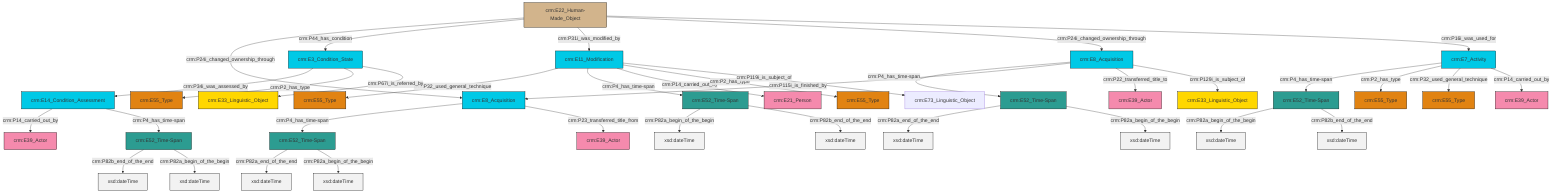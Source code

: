 graph TD
classDef Literal fill:#f2f2f2,stroke:#000000;
classDef CRM_Entity fill:#FFFFFF,stroke:#000000;
classDef Temporal_Entity fill:#00C9E6, stroke:#000000;
classDef Type fill:#E18312, stroke:#000000;
classDef Time-Span fill:#2C9C91, stroke:#000000;
classDef Appellation fill:#FFEB7F, stroke:#000000;
classDef Place fill:#008836, stroke:#000000;
classDef Persistent_Item fill:#B266B2, stroke:#000000;
classDef Conceptual_Object fill:#FFD700, stroke:#000000;
classDef Physical_Thing fill:#D2B48C, stroke:#000000;
classDef Actor fill:#f58aad, stroke:#000000;
classDef PC_Classes fill:#4ce600, stroke:#000000;
classDef Multi fill:#cccccc,stroke:#000000;

0["crm:E8_Acquisition"]:::Temporal_Entity -->|crm:P4_has_time-span| 1["crm:E52_Time-Span"]:::Time-Span
2["crm:E52_Time-Span"]:::Time-Span -->|crm:P82a_end_of_the_end| 3[xsd:dateTime]:::Literal
6["crm:E11_Modification"]:::Temporal_Entity -->|crm:P32_used_general_technique| 7["crm:E55_Type"]:::Type
8["crm:E52_Time-Span"]:::Time-Span -->|crm:P82a_begin_of_the_begin| 9[xsd:dateTime]:::Literal
10["crm:E22_Human-Made_Object"]:::Physical_Thing -->|crm:P24i_changed_ownership_through| 11["crm:E8_Acquisition"]:::Temporal_Entity
13["crm:E14_Condition_Assessment"]:::Temporal_Entity -->|crm:P14_carried_out_by| 4["crm:E39_Actor"]:::Actor
16["crm:E3_Condition_State"]:::Temporal_Entity -->|crm:P34i_was_assessed_by| 13["crm:E14_Condition_Assessment"]:::Temporal_Entity
18["crm:E52_Time-Span"]:::Time-Span -->|crm:P82b_end_of_the_end| 19[xsd:dateTime]:::Literal
6["crm:E11_Modification"]:::Temporal_Entity -->|crm:P4_has_time-span| 21["crm:E52_Time-Span"]:::Time-Span
13["crm:E14_Condition_Assessment"]:::Temporal_Entity -->|crm:P4_has_time-span| 18["crm:E52_Time-Span"]:::Time-Span
1["crm:E52_Time-Span"]:::Time-Span -->|crm:P82a_end_of_the_end| 24[xsd:dateTime]:::Literal
21["crm:E52_Time-Span"]:::Time-Span -->|crm:P82a_begin_of_the_begin| 25[xsd:dateTime]:::Literal
26["crm:E7_Activity"]:::Temporal_Entity -->|crm:P4_has_time-span| 8["crm:E52_Time-Span"]:::Time-Span
18["crm:E52_Time-Span"]:::Time-Span -->|crm:P82a_begin_of_the_begin| 27[xsd:dateTime]:::Literal
0["crm:E8_Acquisition"]:::Temporal_Entity -->|crm:P115i_is_finished_by| 11["crm:E8_Acquisition"]:::Temporal_Entity
26["crm:E7_Activity"]:::Temporal_Entity -->|crm:P2_has_type| 30["crm:E55_Type"]:::Type
8["crm:E52_Time-Span"]:::Time-Span -->|crm:P82b_end_of_the_end| 34[xsd:dateTime]:::Literal
21["crm:E52_Time-Span"]:::Time-Span -->|crm:P82b_end_of_the_end| 35[xsd:dateTime]:::Literal
16["crm:E3_Condition_State"]:::Temporal_Entity -->|crm:P2_has_type| 31["crm:E55_Type"]:::Type
11["crm:E8_Acquisition"]:::Temporal_Entity -->|crm:P4_has_time-span| 2["crm:E52_Time-Span"]:::Time-Span
6["crm:E11_Modification"]:::Temporal_Entity -->|crm:P14_carried_out_by| 37["crm:E21_Person"]:::Actor
10["crm:E22_Human-Made_Object"]:::Physical_Thing -->|crm:P44_has_condition| 16["crm:E3_Condition_State"]:::Temporal_Entity
26["crm:E7_Activity"]:::Temporal_Entity -->|crm:P32_used_general_technique| 14["crm:E55_Type"]:::Type
16["crm:E3_Condition_State"]:::Temporal_Entity -->|crm:P67i_is_referred_by| 40["crm:E33_Linguistic_Object"]:::Conceptual_Object
10["crm:E22_Human-Made_Object"]:::Physical_Thing -->|crm:P31i_was_modified_by| 6["crm:E11_Modification"]:::Temporal_Entity
1["crm:E52_Time-Span"]:::Time-Span -->|crm:P82a_begin_of_the_begin| 43[xsd:dateTime]:::Literal
6["crm:E11_Modification"]:::Temporal_Entity -->|crm:P2_has_type| 22["crm:E55_Type"]:::Type
2["crm:E52_Time-Span"]:::Time-Span -->|crm:P82a_begin_of_the_begin| 45[xsd:dateTime]:::Literal
11["crm:E8_Acquisition"]:::Temporal_Entity -->|crm:P23_transferred_title_from| 50["crm:E39_Actor"]:::Actor
10["crm:E22_Human-Made_Object"]:::Physical_Thing -->|crm:P24i_changed_ownership_through| 0["crm:E8_Acquisition"]:::Temporal_Entity
26["crm:E7_Activity"]:::Temporal_Entity -->|crm:P14_carried_out_by| 51["crm:E39_Actor"]:::Actor
0["crm:E8_Acquisition"]:::Temporal_Entity -->|crm:P22_transferred_title_to| 53["crm:E39_Actor"]:::Actor
10["crm:E22_Human-Made_Object"]:::Physical_Thing -->|crm:P16i_was_used_for| 26["crm:E7_Activity"]:::Temporal_Entity
6["crm:E11_Modification"]:::Temporal_Entity -->|crm:P119i_is_subject_of| 55["crm:E73_Linguistic_Object"]:::Default
0["crm:E8_Acquisition"]:::Temporal_Entity -->|crm:P129i_is_subject_of| 28["crm:E33_Linguistic_Object"]:::Conceptual_Object